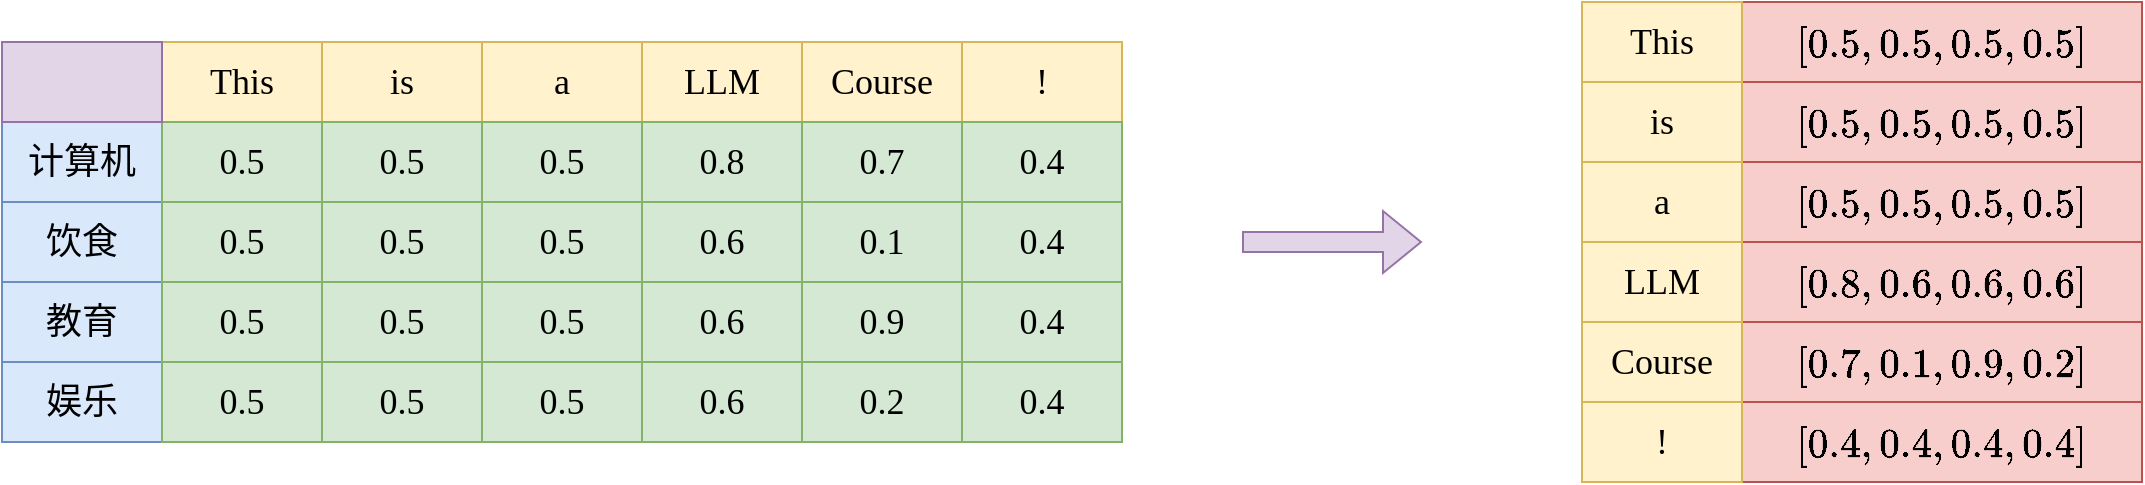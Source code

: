 <mxfile version="26.0.9" pages="4">
  <diagram name="WordEmbedding" id="BbXKF4J8yvklmcEt18oV">
    <mxGraphModel dx="1036" dy="607" grid="1" gridSize="10" guides="1" tooltips="1" connect="1" arrows="1" fold="1" page="1" pageScale="1" pageWidth="827" pageHeight="1169" math="1" shadow="0">
      <root>
        <mxCell id="0" />
        <mxCell id="1" parent="0" />
        <mxCell id="kIdseVAroximu5w3MZMK-1" value="This" style="text;html=1;align=center;verticalAlign=middle;whiteSpace=wrap;rounded=0;fontFamily=Maple Mono NF CN;fontSize=18;fillColor=#fff2cc;strokeColor=#d6b656;" vertex="1" parent="1">
          <mxGeometry x="160" y="120" width="80" height="40" as="geometry" />
        </mxCell>
        <mxCell id="kIdseVAroximu5w3MZMK-2" value="is" style="text;html=1;align=center;verticalAlign=middle;whiteSpace=wrap;rounded=0;fontFamily=Maple Mono NF CN;fontSize=18;fillColor=#fff2cc;strokeColor=#d6b656;" vertex="1" parent="1">
          <mxGeometry x="240" y="120" width="80" height="40" as="geometry" />
        </mxCell>
        <mxCell id="kIdseVAroximu5w3MZMK-3" value="a" style="text;html=1;align=center;verticalAlign=middle;whiteSpace=wrap;rounded=0;fontFamily=Maple Mono NF CN;fontSize=18;fillColor=#fff2cc;strokeColor=#d6b656;" vertex="1" parent="1">
          <mxGeometry x="320" y="120" width="80" height="40" as="geometry" />
        </mxCell>
        <mxCell id="kIdseVAroximu5w3MZMK-4" value="LLM" style="text;html=1;align=center;verticalAlign=middle;whiteSpace=wrap;rounded=0;fontFamily=Maple Mono NF CN;fontSize=18;fillColor=#fff2cc;strokeColor=#d6b656;" vertex="1" parent="1">
          <mxGeometry x="400" y="120" width="80" height="40" as="geometry" />
        </mxCell>
        <mxCell id="kIdseVAroximu5w3MZMK-5" value="Course" style="text;html=1;align=center;verticalAlign=middle;whiteSpace=wrap;rounded=0;fontFamily=Maple Mono NF CN;fontSize=18;fillColor=#fff2cc;strokeColor=#d6b656;" vertex="1" parent="1">
          <mxGeometry x="480" y="120" width="80" height="40" as="geometry" />
        </mxCell>
        <mxCell id="kIdseVAroximu5w3MZMK-6" value="!" style="text;html=1;align=center;verticalAlign=middle;whiteSpace=wrap;rounded=0;fontFamily=Maple Mono NF CN;fontSize=18;fillColor=#fff2cc;strokeColor=#d6b656;" vertex="1" parent="1">
          <mxGeometry x="560" y="120" width="80" height="40" as="geometry" />
        </mxCell>
        <mxCell id="kIdseVAroximu5w3MZMK-7" value="计算机" style="text;html=1;align=center;verticalAlign=middle;whiteSpace=wrap;rounded=0;fontFamily=Maple Mono NF CN;fontSize=18;fillColor=#dae8fc;strokeColor=#6c8ebf;" vertex="1" parent="1">
          <mxGeometry x="80" y="160" width="80" height="40" as="geometry" />
        </mxCell>
        <mxCell id="kIdseVAroximu5w3MZMK-8" value="饮食" style="text;html=1;align=center;verticalAlign=middle;whiteSpace=wrap;rounded=0;fontFamily=Maple Mono NF CN;fontSize=18;fillColor=#dae8fc;strokeColor=#6c8ebf;" vertex="1" parent="1">
          <mxGeometry x="80" y="200" width="80" height="40" as="geometry" />
        </mxCell>
        <mxCell id="kIdseVAroximu5w3MZMK-9" value="0.5" style="text;html=1;align=center;verticalAlign=middle;whiteSpace=wrap;rounded=0;fontFamily=Maple Mono NF CN;fontSize=18;fillColor=#d5e8d4;strokeColor=#82b366;" vertex="1" parent="1">
          <mxGeometry x="160" y="200" width="80" height="40" as="geometry" />
        </mxCell>
        <mxCell id="kIdseVAroximu5w3MZMK-15" value="0.5" style="text;html=1;align=center;verticalAlign=middle;whiteSpace=wrap;rounded=0;fontFamily=Maple Mono NF CN;fontSize=18;fillColor=#d5e8d4;strokeColor=#82b366;" vertex="1" parent="1">
          <mxGeometry x="160" y="160" width="80" height="40" as="geometry" />
        </mxCell>
        <mxCell id="kIdseVAroximu5w3MZMK-16" value="0.5" style="text;html=1;align=center;verticalAlign=middle;whiteSpace=wrap;rounded=0;fontFamily=Maple Mono NF CN;fontSize=18;fillColor=#d5e8d4;strokeColor=#82b366;" vertex="1" parent="1">
          <mxGeometry x="240" y="160" width="80" height="40" as="geometry" />
        </mxCell>
        <mxCell id="kIdseVAroximu5w3MZMK-17" value="0.5" style="text;html=1;align=center;verticalAlign=middle;whiteSpace=wrap;rounded=0;fontFamily=Maple Mono NF CN;fontSize=18;fillColor=#d5e8d4;strokeColor=#82b366;" vertex="1" parent="1">
          <mxGeometry x="320" y="160" width="80" height="40" as="geometry" />
        </mxCell>
        <mxCell id="kIdseVAroximu5w3MZMK-18" value="0.8" style="text;html=1;align=center;verticalAlign=middle;whiteSpace=wrap;rounded=0;fontFamily=Maple Mono NF CN;fontSize=18;fillColor=#d5e8d4;strokeColor=#82b366;" vertex="1" parent="1">
          <mxGeometry x="400" y="160" width="80" height="40" as="geometry" />
        </mxCell>
        <mxCell id="kIdseVAroximu5w3MZMK-19" value="0.7" style="text;html=1;align=center;verticalAlign=middle;whiteSpace=wrap;rounded=0;fontFamily=Maple Mono NF CN;fontSize=18;fillColor=#d5e8d4;strokeColor=#82b366;" vertex="1" parent="1">
          <mxGeometry x="480" y="160" width="80" height="40" as="geometry" />
        </mxCell>
        <mxCell id="kIdseVAroximu5w3MZMK-20" value="0.4" style="text;html=1;align=center;verticalAlign=middle;whiteSpace=wrap;rounded=0;fontFamily=Maple Mono NF CN;fontSize=18;fillColor=#d5e8d4;strokeColor=#82b366;" vertex="1" parent="1">
          <mxGeometry x="560" y="160" width="80" height="40" as="geometry" />
        </mxCell>
        <mxCell id="kIdseVAroximu5w3MZMK-21" value="教育" style="text;html=1;align=center;verticalAlign=middle;whiteSpace=wrap;rounded=0;fontFamily=Maple Mono NF CN;fontSize=18;fillColor=#dae8fc;strokeColor=#6c8ebf;" vertex="1" parent="1">
          <mxGeometry x="80" y="240" width="80" height="40" as="geometry" />
        </mxCell>
        <mxCell id="kIdseVAroximu5w3MZMK-22" value="娱乐" style="text;html=1;align=center;verticalAlign=middle;whiteSpace=wrap;rounded=0;fontFamily=Maple Mono NF CN;fontSize=18;fillColor=#dae8fc;strokeColor=#6c8ebf;" vertex="1" parent="1">
          <mxGeometry x="80" y="280" width="80" height="40" as="geometry" />
        </mxCell>
        <mxCell id="kIdseVAroximu5w3MZMK-35" value="0.5" style="text;html=1;align=center;verticalAlign=middle;whiteSpace=wrap;rounded=0;fontFamily=Maple Mono NF CN;fontSize=18;fillColor=#d5e8d4;strokeColor=#82b366;" vertex="1" parent="1">
          <mxGeometry x="160" y="240" width="80" height="40" as="geometry" />
        </mxCell>
        <mxCell id="kIdseVAroximu5w3MZMK-36" value="0.5" style="text;html=1;align=center;verticalAlign=middle;whiteSpace=wrap;rounded=0;fontFamily=Maple Mono NF CN;fontSize=18;fillColor=#d5e8d4;strokeColor=#82b366;" vertex="1" parent="1">
          <mxGeometry x="240" y="200" width="80" height="40" as="geometry" />
        </mxCell>
        <mxCell id="kIdseVAroximu5w3MZMK-37" value="0.5" style="text;html=1;align=center;verticalAlign=middle;whiteSpace=wrap;rounded=0;fontFamily=Maple Mono NF CN;fontSize=18;fillColor=#d5e8d4;strokeColor=#82b366;" vertex="1" parent="1">
          <mxGeometry x="160" y="280" width="80" height="40" as="geometry" />
        </mxCell>
        <mxCell id="kIdseVAroximu5w3MZMK-38" value="0.5" style="text;html=1;align=center;verticalAlign=middle;whiteSpace=wrap;rounded=0;fontFamily=Maple Mono NF CN;fontSize=18;fillColor=#d5e8d4;strokeColor=#82b366;" vertex="1" parent="1">
          <mxGeometry x="240" y="240" width="80" height="40" as="geometry" />
        </mxCell>
        <mxCell id="kIdseVAroximu5w3MZMK-39" value="0.5" style="text;html=1;align=center;verticalAlign=middle;whiteSpace=wrap;rounded=0;fontFamily=Maple Mono NF CN;fontSize=18;fillColor=#d5e8d4;strokeColor=#82b366;" vertex="1" parent="1">
          <mxGeometry x="240" y="280" width="80" height="40" as="geometry" />
        </mxCell>
        <mxCell id="kIdseVAroximu5w3MZMK-40" value="0.9" style="text;html=1;align=center;verticalAlign=middle;whiteSpace=wrap;rounded=0;fontFamily=Maple Mono NF CN;fontSize=18;fillColor=#d5e8d4;strokeColor=#82b366;" vertex="1" parent="1">
          <mxGeometry x="480" y="240" width="80" height="40" as="geometry" />
        </mxCell>
        <mxCell id="kIdseVAroximu5w3MZMK-41" value="0.6" style="text;html=1;align=center;verticalAlign=middle;whiteSpace=wrap;rounded=0;fontFamily=Maple Mono NF CN;fontSize=18;fillColor=#d5e8d4;strokeColor=#82b366;" vertex="1" parent="1">
          <mxGeometry x="400" y="240" width="80" height="40" as="geometry" />
        </mxCell>
        <mxCell id="kIdseVAroximu5w3MZMK-42" value="0.5" style="text;html=1;align=center;verticalAlign=middle;whiteSpace=wrap;rounded=0;fontFamily=Maple Mono NF CN;fontSize=18;fillColor=#d5e8d4;strokeColor=#82b366;" vertex="1" parent="1">
          <mxGeometry x="320" y="240" width="80" height="40" as="geometry" />
        </mxCell>
        <mxCell id="kIdseVAroximu5w3MZMK-43" value="0.5" style="text;html=1;align=center;verticalAlign=middle;whiteSpace=wrap;rounded=0;fontFamily=Maple Mono NF CN;fontSize=18;fillColor=#d5e8d4;strokeColor=#82b366;" vertex="1" parent="1">
          <mxGeometry x="320" y="200" width="80" height="40" as="geometry" />
        </mxCell>
        <mxCell id="kIdseVAroximu5w3MZMK-44" value="0.5" style="text;html=1;align=center;verticalAlign=middle;whiteSpace=wrap;rounded=0;fontFamily=Maple Mono NF CN;fontSize=18;fillColor=#d5e8d4;strokeColor=#82b366;" vertex="1" parent="1">
          <mxGeometry x="320" y="280" width="80" height="40" as="geometry" />
        </mxCell>
        <mxCell id="kIdseVAroximu5w3MZMK-45" value="0.6" style="text;html=1;align=center;verticalAlign=middle;whiteSpace=wrap;rounded=0;fontFamily=Maple Mono NF CN;fontSize=18;fillColor=#d5e8d4;strokeColor=#82b366;" vertex="1" parent="1">
          <mxGeometry x="400" y="200" width="80" height="40" as="geometry" />
        </mxCell>
        <mxCell id="kIdseVAroximu5w3MZMK-46" value="0.1" style="text;html=1;align=center;verticalAlign=middle;whiteSpace=wrap;rounded=0;fontFamily=Maple Mono NF CN;fontSize=18;fillColor=#d5e8d4;strokeColor=#82b366;" vertex="1" parent="1">
          <mxGeometry x="480" y="200" width="80" height="40" as="geometry" />
        </mxCell>
        <mxCell id="kIdseVAroximu5w3MZMK-47" value="0.6" style="text;html=1;align=center;verticalAlign=middle;whiteSpace=wrap;rounded=0;fontFamily=Maple Mono NF CN;fontSize=18;fillColor=#d5e8d4;strokeColor=#82b366;" vertex="1" parent="1">
          <mxGeometry x="400" y="280" width="80" height="40" as="geometry" />
        </mxCell>
        <mxCell id="kIdseVAroximu5w3MZMK-48" value="0.4" style="text;html=1;align=center;verticalAlign=middle;whiteSpace=wrap;rounded=0;fontFamily=Maple Mono NF CN;fontSize=18;fillColor=#d5e8d4;strokeColor=#82b366;" vertex="1" parent="1">
          <mxGeometry x="560" y="200" width="80" height="40" as="geometry" />
        </mxCell>
        <mxCell id="kIdseVAroximu5w3MZMK-49" value="0.2" style="text;html=1;align=center;verticalAlign=middle;whiteSpace=wrap;rounded=0;fontFamily=Maple Mono NF CN;fontSize=18;fillColor=#d5e8d4;strokeColor=#82b366;" vertex="1" parent="1">
          <mxGeometry x="480" y="280" width="80" height="40" as="geometry" />
        </mxCell>
        <mxCell id="kIdseVAroximu5w3MZMK-50" value="0.4" style="text;html=1;align=center;verticalAlign=middle;whiteSpace=wrap;rounded=0;fontFamily=Maple Mono NF CN;fontSize=18;fillColor=#d5e8d4;strokeColor=#82b366;" vertex="1" parent="1">
          <mxGeometry x="560" y="240" width="80" height="40" as="geometry" />
        </mxCell>
        <mxCell id="kIdseVAroximu5w3MZMK-51" value="0.4" style="text;html=1;align=center;verticalAlign=middle;whiteSpace=wrap;rounded=0;fontFamily=Maple Mono NF CN;fontSize=18;fillColor=#d5e8d4;strokeColor=#82b366;" vertex="1" parent="1">
          <mxGeometry x="560" y="280" width="80" height="40" as="geometry" />
        </mxCell>
        <mxCell id="kIdseVAroximu5w3MZMK-52" value="$$[ 0.5, 0.5, 0.5, 0.5 ]$$" style="text;html=1;align=center;verticalAlign=middle;whiteSpace=wrap;rounded=0;fontSize=20;fontFamily=Maple Mono NF CN;fillColor=#f8cecc;strokeColor=#b85450;" vertex="1" parent="1">
          <mxGeometry x="950" y="100" width="200" height="40" as="geometry" />
        </mxCell>
        <mxCell id="kIdseVAroximu5w3MZMK-56" value="$$[ 0.5, 0.5, 0.5, 0.5 ]$$" style="text;html=1;align=center;verticalAlign=middle;whiteSpace=wrap;rounded=0;fontSize=20;fontFamily=Maple Mono NF CN;fillColor=#f8cecc;strokeColor=#b85450;" vertex="1" parent="1">
          <mxGeometry x="950" y="140" width="200" height="40" as="geometry" />
        </mxCell>
        <mxCell id="kIdseVAroximu5w3MZMK-57" value="$$[ 0.5, 0.5, 0.5, 0.5 ]$$" style="text;html=1;align=center;verticalAlign=middle;whiteSpace=wrap;rounded=0;fontSize=20;fontFamily=Maple Mono NF CN;fillColor=#f8cecc;strokeColor=#b85450;" vertex="1" parent="1">
          <mxGeometry x="950" y="180" width="200" height="40" as="geometry" />
        </mxCell>
        <mxCell id="kIdseVAroximu5w3MZMK-58" value="$$[ 0.8, 0.6, 0.6, 0.6 ]$$" style="text;html=1;align=center;verticalAlign=middle;whiteSpace=wrap;rounded=0;fontSize=20;fontFamily=Maple Mono NF CN;fillColor=#f8cecc;strokeColor=#b85450;" vertex="1" parent="1">
          <mxGeometry x="950" y="220" width="200" height="40" as="geometry" />
        </mxCell>
        <mxCell id="kIdseVAroximu5w3MZMK-59" value="$$[ 0.7, 0.1, 0.9, 0.2 ]$$" style="text;html=1;align=center;verticalAlign=middle;whiteSpace=wrap;rounded=0;fontSize=20;fontFamily=Maple Mono NF CN;fillColor=#f8cecc;strokeColor=#b85450;" vertex="1" parent="1">
          <mxGeometry x="950" y="260" width="200" height="40" as="geometry" />
        </mxCell>
        <mxCell id="kIdseVAroximu5w3MZMK-60" value="$$[ 0.4, 0.4, 0.4, 0.4 ]$$" style="text;html=1;align=center;verticalAlign=middle;whiteSpace=wrap;rounded=0;fontSize=20;fontFamily=Maple Mono NF CN;fillColor=#f8cecc;strokeColor=#b85450;" vertex="1" parent="1">
          <mxGeometry x="950" y="300" width="200" height="40" as="geometry" />
        </mxCell>
        <mxCell id="kIdseVAroximu5w3MZMK-61" value="This" style="text;html=1;align=center;verticalAlign=middle;whiteSpace=wrap;rounded=0;fontFamily=Maple Mono NF CN;fontSize=18;fillColor=#fff2cc;strokeColor=#d6b656;" vertex="1" parent="1">
          <mxGeometry x="870" y="100" width="80" height="40" as="geometry" />
        </mxCell>
        <mxCell id="kIdseVAroximu5w3MZMK-62" value="is" style="text;html=1;align=center;verticalAlign=middle;whiteSpace=wrap;rounded=0;fontFamily=Maple Mono NF CN;fontSize=18;fillColor=#fff2cc;strokeColor=#d6b656;" vertex="1" parent="1">
          <mxGeometry x="870" y="140" width="80" height="40" as="geometry" />
        </mxCell>
        <mxCell id="kIdseVAroximu5w3MZMK-63" value="a" style="text;html=1;align=center;verticalAlign=middle;whiteSpace=wrap;rounded=0;fontFamily=Maple Mono NF CN;fontSize=18;fillColor=#fff2cc;strokeColor=#d6b656;" vertex="1" parent="1">
          <mxGeometry x="870" y="180" width="80" height="40" as="geometry" />
        </mxCell>
        <mxCell id="kIdseVAroximu5w3MZMK-64" value="LLM" style="text;html=1;align=center;verticalAlign=middle;whiteSpace=wrap;rounded=0;fontFamily=Maple Mono NF CN;fontSize=18;fillColor=#fff2cc;strokeColor=#d6b656;" vertex="1" parent="1">
          <mxGeometry x="870" y="220" width="80" height="40" as="geometry" />
        </mxCell>
        <mxCell id="kIdseVAroximu5w3MZMK-65" value="Course" style="text;html=1;align=center;verticalAlign=middle;whiteSpace=wrap;rounded=0;fontFamily=Maple Mono NF CN;fontSize=18;fillColor=#fff2cc;strokeColor=#d6b656;" vertex="1" parent="1">
          <mxGeometry x="870" y="260" width="80" height="40" as="geometry" />
        </mxCell>
        <mxCell id="kIdseVAroximu5w3MZMK-66" value="!" style="text;html=1;align=center;verticalAlign=middle;whiteSpace=wrap;rounded=0;fontFamily=Maple Mono NF CN;fontSize=18;fillColor=#fff2cc;strokeColor=#d6b656;" vertex="1" parent="1">
          <mxGeometry x="870" y="300" width="80" height="40" as="geometry" />
        </mxCell>
        <mxCell id="kIdseVAroximu5w3MZMK-67" value="" style="shape=flexArrow;endArrow=classic;html=1;rounded=0;fillColor=#e1d5e7;strokeColor=#9673a6;" edge="1" parent="1">
          <mxGeometry width="50" height="50" relative="1" as="geometry">
            <mxPoint x="700" y="220" as="sourcePoint" />
            <mxPoint x="790" y="220" as="targetPoint" />
          </mxGeometry>
        </mxCell>
        <mxCell id="kIdseVAroximu5w3MZMK-68" value="" style="rounded=0;whiteSpace=wrap;html=1;fillColor=#e1d5e7;strokeColor=#9673a6;" vertex="1" parent="1">
          <mxGeometry x="80" y="120" width="80" height="40" as="geometry" />
        </mxCell>
      </root>
    </mxGraphModel>
  </diagram>
  <diagram id="2dn7w1SN4Eg-uLBqwk6Q" name="PositionEmbedding">
    <mxGraphModel dx="863" dy="506" grid="1" gridSize="10" guides="1" tooltips="1" connect="1" arrows="1" fold="1" page="1" pageScale="1" pageWidth="827" pageHeight="1169" math="1" shadow="0">
      <root>
        <mxCell id="0" />
        <mxCell id="1" parent="0" />
        <mxCell id="gp7PIOarxNbCU_m_8rzh-28" value="" style="rounded=0;whiteSpace=wrap;html=1;strokeColor=none;fillColor=light-dark(#FFFFFF,#FFFFFF);" vertex="1" parent="1">
          <mxGeometry x="120" y="360" width="360" height="360" as="geometry" />
        </mxCell>
        <mxCell id="gp7PIOarxNbCU_m_8rzh-27" value="" style="endArrow=none;html=1;rounded=0;dashed=1;" edge="1" parent="1">
          <mxGeometry width="50" height="50" relative="1" as="geometry">
            <mxPoint x="120" y="720" as="sourcePoint" />
            <mxPoint x="480" y="360" as="targetPoint" />
          </mxGeometry>
        </mxCell>
        <mxCell id="gp7PIOarxNbCU_m_8rzh-7" value="" style="endArrow=classic;html=1;rounded=0;strokeWidth=4;fillColor=#e1d5e7;strokeColor=#9673a6;" edge="1" parent="1">
          <mxGeometry width="50" height="50" relative="1" as="geometry">
            <mxPoint x="120" y="720" as="sourcePoint" />
            <mxPoint x="480" y="720" as="targetPoint" />
          </mxGeometry>
        </mxCell>
        <mxCell id="gp7PIOarxNbCU_m_8rzh-8" value="" style="endArrow=classic;html=1;rounded=0;strokeWidth=4;fillColor=#e1d5e7;strokeColor=#9673a6;" edge="1" parent="1">
          <mxGeometry width="50" height="50" relative="1" as="geometry">
            <mxPoint x="120" y="720" as="sourcePoint" />
            <mxPoint x="120" y="360" as="targetPoint" />
          </mxGeometry>
        </mxCell>
        <mxCell id="gp7PIOarxNbCU_m_8rzh-9" value="" style="ellipse;whiteSpace=wrap;html=1;aspect=fixed;fillColor=#f8cecc;strokeColor=#b85450;" vertex="1" parent="1">
          <mxGeometry x="170" y="650" width="20" height="20" as="geometry" />
        </mxCell>
        <mxCell id="gp7PIOarxNbCU_m_8rzh-10" value="我" style="text;html=1;align=center;verticalAlign=middle;whiteSpace=wrap;rounded=0;" vertex="1" parent="1">
          <mxGeometry x="190" y="650" width="20" height="10" as="geometry" />
        </mxCell>
        <mxCell id="gp7PIOarxNbCU_m_8rzh-11" value="" style="ellipse;whiteSpace=wrap;html=1;aspect=fixed;fillColor=#d80073;strokeColor=#A50040;fontColor=#ffffff;" vertex="1" parent="1">
          <mxGeometry x="220" y="566" width="20" height="20" as="geometry" />
        </mxCell>
        <mxCell id="gp7PIOarxNbCU_m_8rzh-12" value="喜欢" style="text;html=1;align=center;verticalAlign=middle;whiteSpace=wrap;rounded=0;" vertex="1" parent="1">
          <mxGeometry x="240" y="556" width="30" height="20" as="geometry" />
        </mxCell>
        <mxCell id="gp7PIOarxNbCU_m_8rzh-13" value="" style="ellipse;whiteSpace=wrap;html=1;aspect=fixed;fillColor=#dae8fc;strokeColor=#6c8ebf;" vertex="1" parent="1">
          <mxGeometry x="250" y="598" width="20" height="20" as="geometry" />
        </mxCell>
        <mxCell id="gp7PIOarxNbCU_m_8rzh-14" value="有" style="text;html=1;align=center;verticalAlign=middle;whiteSpace=wrap;rounded=0;" vertex="1" parent="1">
          <mxGeometry x="270" y="593" width="20" height="20" as="geometry" />
        </mxCell>
        <mxCell id="gp7PIOarxNbCU_m_8rzh-16" value="" style="ellipse;whiteSpace=wrap;html=1;aspect=fixed;fillColor=#d80073;strokeColor=#A50040;fontColor=#ffffff;" vertex="1" parent="1">
          <mxGeometry x="260" y="570" width="20" height="20" as="geometry" />
        </mxCell>
        <mxCell id="gp7PIOarxNbCU_m_8rzh-17" value="吃" style="text;html=1;align=center;verticalAlign=middle;whiteSpace=wrap;rounded=0;" vertex="1" parent="1">
          <mxGeometry x="280" y="560" width="20" height="20" as="geometry" />
        </mxCell>
        <mxCell id="gp7PIOarxNbCU_m_8rzh-18" value="" style="ellipse;whiteSpace=wrap;html=1;aspect=fixed;fillColor=#dae8fc;strokeColor=#6c8ebf;" vertex="1" parent="1">
          <mxGeometry x="260" y="506.5" width="20" height="20" as="geometry" />
        </mxCell>
        <mxCell id="gp7PIOarxNbCU_m_8rzh-19" value="一" style="text;html=1;align=center;verticalAlign=middle;whiteSpace=wrap;rounded=0;" vertex="1" parent="1">
          <mxGeometry x="280" y="495.5" width="20" height="20" as="geometry" />
        </mxCell>
        <mxCell id="gp7PIOarxNbCU_m_8rzh-20" value="" style="ellipse;whiteSpace=wrap;html=1;aspect=fixed;fillColor=#dae8fc;strokeColor=#6c8ebf;" vertex="1" parent="1">
          <mxGeometry x="270" y="466.5" width="20" height="20" as="geometry" />
        </mxCell>
        <mxCell id="gp7PIOarxNbCU_m_8rzh-21" value="部" style="text;html=1;align=center;verticalAlign=middle;whiteSpace=wrap;rounded=0;" vertex="1" parent="1">
          <mxGeometry x="290" y="455.5" width="20" height="20" as="geometry" />
        </mxCell>
        <mxCell id="gp7PIOarxNbCU_m_8rzh-22" value="" style="ellipse;whiteSpace=wrap;html=1;aspect=fixed;fillColor=#f8cecc;strokeColor=#b85450;" vertex="1" parent="1">
          <mxGeometry x="390" y="455.5" width="20" height="20" as="geometry" />
        </mxCell>
        <mxCell id="gp7PIOarxNbCU_m_8rzh-23" value="苹果" style="text;html=1;align=center;verticalAlign=middle;whiteSpace=wrap;rounded=0;" vertex="1" parent="1">
          <mxGeometry x="410" y="444.5" width="30" height="20" as="geometry" />
        </mxCell>
        <mxCell id="gp7PIOarxNbCU_m_8rzh-24" value="" style="ellipse;whiteSpace=wrap;html=1;aspect=fixed;fillColor=#dae8fc;strokeColor=#6c8ebf;" vertex="1" parent="1">
          <mxGeometry x="400" y="411" width="20" height="20" as="geometry" />
        </mxCell>
        <mxCell id="gp7PIOarxNbCU_m_8rzh-25" value="手机" style="text;html=1;align=center;verticalAlign=middle;whiteSpace=wrap;rounded=0;" vertex="1" parent="1">
          <mxGeometry x="420" y="400" width="30" height="20" as="geometry" />
        </mxCell>
      </root>
    </mxGraphModel>
  </diagram>
  <diagram id="x3faiQE8y546CvUy4_zq" name="EncodingLayer">
    <mxGraphModel dx="863" dy="506" grid="1" gridSize="10" guides="1" tooltips="1" connect="1" arrows="1" fold="1" page="1" pageScale="1" pageWidth="827" pageHeight="1169" math="1" shadow="0">
      <root>
        <mxCell id="0" />
        <mxCell id="1" parent="0" />
        <mxCell id="UGY8uSByOcYm8V8gjypP-20" value="" style="rounded=0;whiteSpace=wrap;html=1;strokeColor=none;fillColor=light-dark(#FFFFFF,#FFFFFF);" vertex="1" parent="1">
          <mxGeometry x="170" y="80" width="280" height="330" as="geometry" />
        </mxCell>
        <mxCell id="UGY8uSByOcYm8V8gjypP-17" value="" style="rounded=1;whiteSpace=wrap;html=1;arcSize=5;fillColor=#d5e8d4;strokeColor=#82b366;" vertex="1" parent="1">
          <mxGeometry x="240" y="100" width="180" height="239" as="geometry" />
        </mxCell>
        <mxCell id="UGY8uSByOcYm8V8gjypP-16" value="" style="rounded=1;whiteSpace=wrap;html=1;arcSize=5;fillColor=#d5e8d4;strokeColor=#82b366;" vertex="1" parent="1">
          <mxGeometry x="230" y="110.5" width="180" height="239" as="geometry" />
        </mxCell>
        <mxCell id="UGY8uSByOcYm8V8gjypP-15" value="" style="rounded=1;whiteSpace=wrap;html=1;arcSize=5;fillColor=#d5e8d4;strokeColor=#82b366;" vertex="1" parent="1">
          <mxGeometry x="220" y="120" width="180" height="239" as="geometry" />
        </mxCell>
        <mxCell id="UGY8uSByOcYm8V8gjypP-14" value="" style="rounded=1;whiteSpace=wrap;html=1;arcSize=5;fillColor=#d5e8d4;strokeColor=#82b366;" vertex="1" parent="1">
          <mxGeometry x="210" y="130" width="180" height="239" as="geometry" />
        </mxCell>
        <mxCell id="UGY8uSByOcYm8V8gjypP-13" value="" style="rounded=1;whiteSpace=wrap;html=1;arcSize=5;fillColor=#d5e8d4;strokeColor=#82b366;" vertex="1" parent="1">
          <mxGeometry x="200" y="140" width="180" height="239" as="geometry" />
        </mxCell>
        <mxCell id="UGY8uSByOcYm8V8gjypP-9" value="" style="rounded=1;whiteSpace=wrap;html=1;arcSize=5;fillColor=#d5e8d4;strokeColor=#82b366;" vertex="1" parent="1">
          <mxGeometry x="190" y="151" width="180" height="239" as="geometry" />
        </mxCell>
        <mxCell id="UGY8uSByOcYm8V8gjypP-1" value="" style="rounded=1;whiteSpace=wrap;html=1;arcSize=5;fillColor=#fff2cc;strokeColor=#d6b656;" vertex="1" parent="1">
          <mxGeometry x="200" y="161" width="160" height="99" as="geometry" />
        </mxCell>
        <mxCell id="UGY8uSByOcYm8V8gjypP-2" value="Add &amp;amp; Norm" style="rounded=1;whiteSpace=wrap;html=1;arcSize=5;fillColor=#ffe6cc;strokeColor=#d79b00;fontFamily=Maple Mono NF CN;" vertex="1" parent="1">
          <mxGeometry x="210" y="170" width="140" height="30" as="geometry" />
        </mxCell>
        <mxCell id="UGY8uSByOcYm8V8gjypP-5" value="Feed Forward&lt;div&gt;Natural Network&lt;/div&gt;" style="rounded=1;whiteSpace=wrap;html=1;arcSize=5;fillColor=#dae8fc;strokeColor=#6c8ebf;fontFamily=Maple Mono NF CN;" vertex="1" parent="1">
          <mxGeometry x="210" y="210" width="140" height="40" as="geometry" />
        </mxCell>
        <mxCell id="UGY8uSByOcYm8V8gjypP-6" value="" style="rounded=1;whiteSpace=wrap;html=1;arcSize=5;fillColor=#fff2cc;strokeColor=#d6b656;" vertex="1" parent="1">
          <mxGeometry x="200" y="280" width="160" height="99" as="geometry" />
        </mxCell>
        <mxCell id="UGY8uSByOcYm8V8gjypP-12" style="edgeStyle=orthogonalEdgeStyle;rounded=0;orthogonalLoop=1;jettySize=auto;html=1;entryX=0.5;entryY=1;entryDx=0;entryDy=0;" edge="1" parent="1" source="UGY8uSByOcYm8V8gjypP-7" target="UGY8uSByOcYm8V8gjypP-5">
          <mxGeometry relative="1" as="geometry" />
        </mxCell>
        <mxCell id="UGY8uSByOcYm8V8gjypP-7" value="Add &amp;amp; Norm" style="rounded=1;whiteSpace=wrap;html=1;arcSize=5;fillColor=#ffe6cc;strokeColor=#d79b00;fontFamily=Maple Mono NF CN;" vertex="1" parent="1">
          <mxGeometry x="210" y="289" width="140" height="30" as="geometry" />
        </mxCell>
        <mxCell id="UGY8uSByOcYm8V8gjypP-8" value="Multi-Head&lt;div&gt;Attention&lt;/div&gt;" style="rounded=1;whiteSpace=wrap;html=1;arcSize=5;fillColor=#e1d5e7;strokeColor=#9673a6;fontFamily=Maple Mono NF CN;" vertex="1" parent="1">
          <mxGeometry x="210" y="329" width="140" height="40" as="geometry" />
        </mxCell>
        <mxCell id="UGY8uSByOcYm8V8gjypP-18" value="" style="shape=curlyBracket;whiteSpace=wrap;html=1;rounded=1;flipH=1;labelPosition=right;verticalLabelPosition=middle;align=left;verticalAlign=middle;rotation=45;" vertex="1" parent="1">
          <mxGeometry x="394" y="329" width="20" height="80" as="geometry" />
        </mxCell>
        <mxCell id="UGY8uSByOcYm8V8gjypP-19" value="6层" style="text;html=1;align=center;verticalAlign=middle;whiteSpace=wrap;rounded=0;" vertex="1" parent="1">
          <mxGeometry x="390" y="369" width="60" height="30" as="geometry" />
        </mxCell>
      </root>
    </mxGraphModel>
  </diagram>
  <diagram id="M_RtDaDFbfvNaBZ1pdug" name="DecodingLayer">
    <mxGraphModel dx="863" dy="1675" grid="1" gridSize="10" guides="1" tooltips="1" connect="1" arrows="1" fold="1" page="1" pageScale="1" pageWidth="827" pageHeight="1169" math="1" shadow="0">
      <root>
        <mxCell id="0" />
        <mxCell id="1" parent="0" />
        <mxCell id="e1Ct8oAh5uBTdBbqJazy-1" value="" style="rounded=0;whiteSpace=wrap;html=1;strokeColor=none;fillColor=light-dark(#FFFFFF,#FFFFFF);" vertex="1" parent="1">
          <mxGeometry x="170" y="-40" width="280" height="450" as="geometry" />
        </mxCell>
        <mxCell id="e1Ct8oAh5uBTdBbqJazy-2" value="" style="rounded=1;whiteSpace=wrap;html=1;arcSize=5;fillColor=#d5e8d4;strokeColor=#82b366;" vertex="1" parent="1">
          <mxGeometry x="240" y="-20" width="180" height="360" as="geometry" />
        </mxCell>
        <mxCell id="e1Ct8oAh5uBTdBbqJazy-3" value="" style="rounded=1;whiteSpace=wrap;html=1;arcSize=5;fillColor=#d5e8d4;strokeColor=#82b366;" vertex="1" parent="1">
          <mxGeometry x="230" y="-10" width="180" height="360" as="geometry" />
        </mxCell>
        <mxCell id="e1Ct8oAh5uBTdBbqJazy-4" value="" style="rounded=1;whiteSpace=wrap;html=1;arcSize=5;fillColor=#d5e8d4;strokeColor=#82b366;" vertex="1" parent="1">
          <mxGeometry x="220" width="180" height="360" as="geometry" />
        </mxCell>
        <mxCell id="e1Ct8oAh5uBTdBbqJazy-5" value="" style="rounded=1;whiteSpace=wrap;html=1;arcSize=5;fillColor=#d5e8d4;strokeColor=#82b366;" vertex="1" parent="1">
          <mxGeometry x="210" y="10" width="180" height="360" as="geometry" />
        </mxCell>
        <mxCell id="e1Ct8oAh5uBTdBbqJazy-6" value="" style="rounded=1;whiteSpace=wrap;html=1;arcSize=5;fillColor=#d5e8d4;strokeColor=#82b366;" vertex="1" parent="1">
          <mxGeometry x="200" y="20" width="180" height="360" as="geometry" />
        </mxCell>
        <mxCell id="e1Ct8oAh5uBTdBbqJazy-7" value="" style="rounded=1;whiteSpace=wrap;html=1;arcSize=5;fillColor=#d5e8d4;strokeColor=#82b366;" vertex="1" parent="1">
          <mxGeometry x="190" y="30" width="180" height="360" as="geometry" />
        </mxCell>
        <mxCell id="e1Ct8oAh5uBTdBbqJazy-8" value="" style="rounded=1;whiteSpace=wrap;html=1;arcSize=5;fillColor=#fff2cc;strokeColor=#d6b656;" vertex="1" parent="1">
          <mxGeometry x="200" y="40" width="160" height="99" as="geometry" />
        </mxCell>
        <mxCell id="e1Ct8oAh5uBTdBbqJazy-9" value="Add &amp;amp; Norm" style="rounded=1;whiteSpace=wrap;html=1;arcSize=5;fillColor=#ffe6cc;strokeColor=#d79b00;fontFamily=Maple Mono NF CN;" vertex="1" parent="1">
          <mxGeometry x="210" y="49" width="140" height="30" as="geometry" />
        </mxCell>
        <mxCell id="e1Ct8oAh5uBTdBbqJazy-10" value="Feed Forward&lt;div&gt;Natural Network&lt;/div&gt;" style="rounded=1;whiteSpace=wrap;html=1;arcSize=5;fillColor=#dae8fc;strokeColor=#6c8ebf;fontFamily=Maple Mono NF CN;" vertex="1" parent="1">
          <mxGeometry x="210" y="89" width="140" height="40" as="geometry" />
        </mxCell>
        <mxCell id="e1Ct8oAh5uBTdBbqJazy-11" value="" style="rounded=1;whiteSpace=wrap;html=1;arcSize=5;fillColor=#fff2cc;strokeColor=#d6b656;" vertex="1" parent="1">
          <mxGeometry x="200" y="159" width="160" height="99" as="geometry" />
        </mxCell>
        <mxCell id="e1Ct8oAh5uBTdBbqJazy-12" style="edgeStyle=orthogonalEdgeStyle;rounded=0;orthogonalLoop=1;jettySize=auto;html=1;entryX=0.5;entryY=1;entryDx=0;entryDy=0;" edge="1" parent="1" source="e1Ct8oAh5uBTdBbqJazy-13" target="e1Ct8oAh5uBTdBbqJazy-10">
          <mxGeometry relative="1" as="geometry" />
        </mxCell>
        <mxCell id="e1Ct8oAh5uBTdBbqJazy-13" value="Add &amp;amp; Norm" style="rounded=1;whiteSpace=wrap;html=1;arcSize=5;fillColor=#ffe6cc;strokeColor=#d79b00;fontFamily=Maple Mono NF CN;" vertex="1" parent="1">
          <mxGeometry x="210" y="168" width="140" height="30" as="geometry" />
        </mxCell>
        <mxCell id="e1Ct8oAh5uBTdBbqJazy-14" value="Multi-Head&lt;div&gt;Attention&lt;/div&gt;" style="rounded=1;whiteSpace=wrap;html=1;arcSize=5;fillColor=#e1d5e7;strokeColor=#9673a6;fontFamily=Maple Mono NF CN;" vertex="1" parent="1">
          <mxGeometry x="210" y="208" width="140" height="40" as="geometry" />
        </mxCell>
        <mxCell id="e1Ct8oAh5uBTdBbqJazy-15" value="" style="shape=curlyBracket;whiteSpace=wrap;html=1;rounded=1;flipH=1;labelPosition=right;verticalLabelPosition=middle;align=left;verticalAlign=middle;rotation=45;" vertex="1" parent="1">
          <mxGeometry x="394" y="330" width="20" height="80" as="geometry" />
        </mxCell>
        <mxCell id="e1Ct8oAh5uBTdBbqJazy-16" value="6层" style="text;html=1;align=center;verticalAlign=middle;whiteSpace=wrap;rounded=0;" vertex="1" parent="1">
          <mxGeometry x="390" y="370" width="60" height="30" as="geometry" />
        </mxCell>
        <mxCell id="e1Ct8oAh5uBTdBbqJazy-17" value="" style="rounded=1;whiteSpace=wrap;html=1;arcSize=5;fillColor=#fff2cc;strokeColor=#d6b656;" vertex="1" parent="1">
          <mxGeometry x="200" y="280" width="160" height="99" as="geometry" />
        </mxCell>
        <mxCell id="e1Ct8oAh5uBTdBbqJazy-20" style="edgeStyle=orthogonalEdgeStyle;rounded=0;orthogonalLoop=1;jettySize=auto;html=1;entryX=0.5;entryY=1;entryDx=0;entryDy=0;dashed=1;" edge="1" parent="1" source="e1Ct8oAh5uBTdBbqJazy-18" target="e1Ct8oAh5uBTdBbqJazy-14">
          <mxGeometry relative="1" as="geometry" />
        </mxCell>
        <mxCell id="e1Ct8oAh5uBTdBbqJazy-18" value="Add &amp;amp; Norm" style="rounded=1;whiteSpace=wrap;html=1;arcSize=5;fillColor=#ffe6cc;strokeColor=#d79b00;fontFamily=Maple Mono NF CN;" vertex="1" parent="1">
          <mxGeometry x="210" y="289" width="140" height="30" as="geometry" />
        </mxCell>
        <mxCell id="e1Ct8oAh5uBTdBbqJazy-19" value="Masked Multi-Head&lt;div&gt;Attention&lt;/div&gt;" style="rounded=1;whiteSpace=wrap;html=1;arcSize=5;fillColor=#f8cecc;strokeColor=#b85450;fontFamily=Maple Mono NF CN;" vertex="1" parent="1">
          <mxGeometry x="210" y="329" width="140" height="40" as="geometry" />
        </mxCell>
      </root>
    </mxGraphModel>
  </diagram>
</mxfile>
